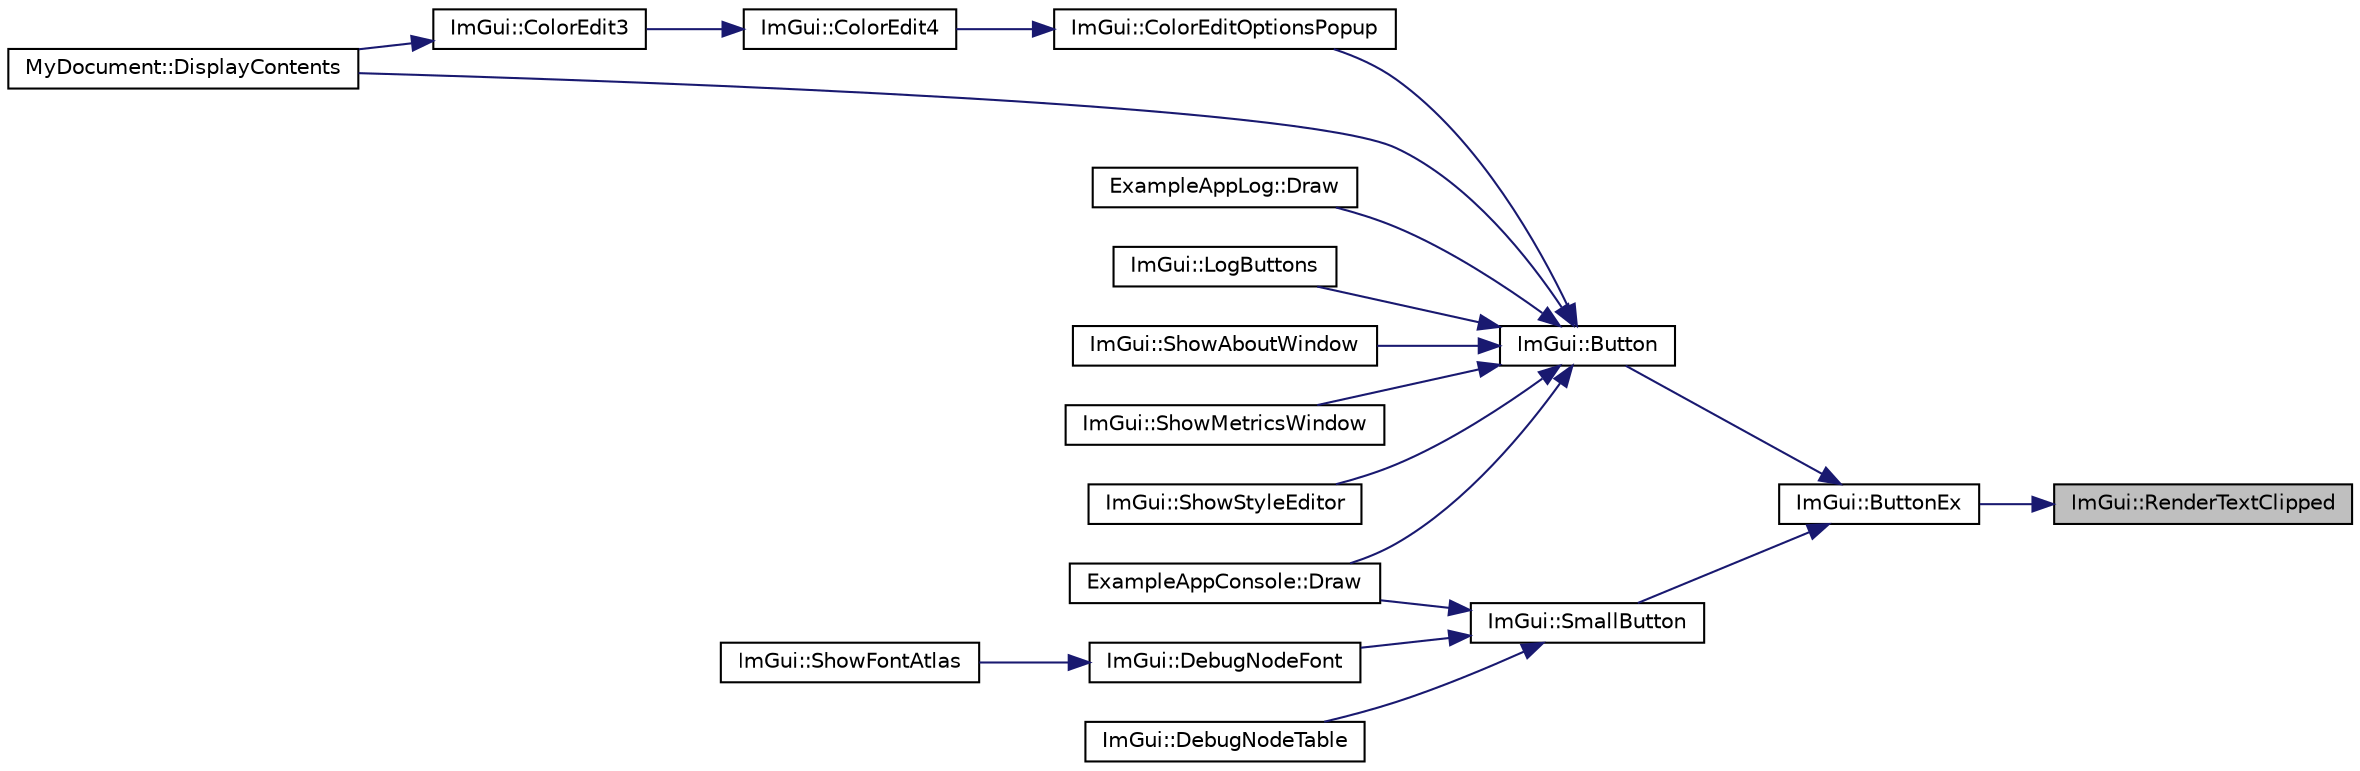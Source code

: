 digraph "ImGui::RenderTextClipped"
{
 // LATEX_PDF_SIZE
  edge [fontname="Helvetica",fontsize="10",labelfontname="Helvetica",labelfontsize="10"];
  node [fontname="Helvetica",fontsize="10",shape=record];
  rankdir="RL";
  Node1 [label="ImGui::RenderTextClipped",height=0.2,width=0.4,color="black", fillcolor="grey75", style="filled", fontcolor="black",tooltip=" "];
  Node1 -> Node2 [dir="back",color="midnightblue",fontsize="10",style="solid"];
  Node2 [label="ImGui::ButtonEx",height=0.2,width=0.4,color="black", fillcolor="white", style="filled",URL="$namespace_im_gui.html#ae479220c66b039874c6e4c9e9b22849f",tooltip=" "];
  Node2 -> Node3 [dir="back",color="midnightblue",fontsize="10",style="solid"];
  Node3 [label="ImGui::Button",height=0.2,width=0.4,color="black", fillcolor="white", style="filled",URL="$namespace_im_gui.html#a38094c568ce398db5a3abb9d3ac92030",tooltip=" "];
  Node3 -> Node4 [dir="back",color="midnightblue",fontsize="10",style="solid"];
  Node4 [label="ImGui::ColorEditOptionsPopup",height=0.2,width=0.4,color="black", fillcolor="white", style="filled",URL="$namespace_im_gui.html#a6bfb117816d669f8704e5d0c0c0795fe",tooltip=" "];
  Node4 -> Node5 [dir="back",color="midnightblue",fontsize="10",style="solid"];
  Node5 [label="ImGui::ColorEdit4",height=0.2,width=0.4,color="black", fillcolor="white", style="filled",URL="$namespace_im_gui.html#ac3f45e2aa0b1d591cc8a2cdf8b566a45",tooltip=" "];
  Node5 -> Node6 [dir="back",color="midnightblue",fontsize="10",style="solid"];
  Node6 [label="ImGui::ColorEdit3",height=0.2,width=0.4,color="black", fillcolor="white", style="filled",URL="$namespace_im_gui.html#a5afe76ba1c91f07363e40396e7df656e",tooltip=" "];
  Node6 -> Node7 [dir="back",color="midnightblue",fontsize="10",style="solid"];
  Node7 [label="MyDocument::DisplayContents",height=0.2,width=0.4,color="black", fillcolor="white", style="filled",URL="$struct_my_document.html#aa51e0b8e6c95b7109a507603599c05d9",tooltip=" "];
  Node3 -> Node7 [dir="back",color="midnightblue",fontsize="10",style="solid"];
  Node3 -> Node8 [dir="back",color="midnightblue",fontsize="10",style="solid"];
  Node8 [label="ExampleAppConsole::Draw",height=0.2,width=0.4,color="black", fillcolor="white", style="filled",URL="$struct_example_app_console.html#a0518a09c7e8648dd52c7c06df19ac17a",tooltip=" "];
  Node3 -> Node9 [dir="back",color="midnightblue",fontsize="10",style="solid"];
  Node9 [label="ExampleAppLog::Draw",height=0.2,width=0.4,color="black", fillcolor="white", style="filled",URL="$struct_example_app_log.html#a5ad3a4bdb89171b84aeaff96948a1f77",tooltip=" "];
  Node3 -> Node10 [dir="back",color="midnightblue",fontsize="10",style="solid"];
  Node10 [label="ImGui::LogButtons",height=0.2,width=0.4,color="black", fillcolor="white", style="filled",URL="$namespace_im_gui.html#a7bd295da4be19bab98262c76fcaeb4fb",tooltip=" "];
  Node3 -> Node11 [dir="back",color="midnightblue",fontsize="10",style="solid"];
  Node11 [label="ImGui::ShowAboutWindow",height=0.2,width=0.4,color="black", fillcolor="white", style="filled",URL="$namespace_im_gui.html#ac297462e33309d0540fa459bccdc9304",tooltip=" "];
  Node3 -> Node12 [dir="back",color="midnightblue",fontsize="10",style="solid"];
  Node12 [label="ImGui::ShowMetricsWindow",height=0.2,width=0.4,color="black", fillcolor="white", style="filled",URL="$namespace_im_gui.html#afe7a28c6eb52fff3cc27d5a698fea4ff",tooltip=" "];
  Node3 -> Node13 [dir="back",color="midnightblue",fontsize="10",style="solid"];
  Node13 [label="ImGui::ShowStyleEditor",height=0.2,width=0.4,color="black", fillcolor="white", style="filled",URL="$namespace_im_gui.html#ab2eb3dec78d054fe3feab1c091ec5de5",tooltip=" "];
  Node2 -> Node14 [dir="back",color="midnightblue",fontsize="10",style="solid"];
  Node14 [label="ImGui::SmallButton",height=0.2,width=0.4,color="black", fillcolor="white", style="filled",URL="$namespace_im_gui.html#a5b76ec69758aeb0a00a66f142f7a4fb2",tooltip=" "];
  Node14 -> Node15 [dir="back",color="midnightblue",fontsize="10",style="solid"];
  Node15 [label="ImGui::DebugNodeFont",height=0.2,width=0.4,color="black", fillcolor="white", style="filled",URL="$namespace_im_gui.html#ae0207d60728f7e6a47dbcd1d7d84e3cb",tooltip=" "];
  Node15 -> Node16 [dir="back",color="midnightblue",fontsize="10",style="solid"];
  Node16 [label="ImGui::ShowFontAtlas",height=0.2,width=0.4,color="black", fillcolor="white", style="filled",URL="$namespace_im_gui.html#acab51ec2b39577845309f24535381038",tooltip=" "];
  Node14 -> Node17 [dir="back",color="midnightblue",fontsize="10",style="solid"];
  Node17 [label="ImGui::DebugNodeTable",height=0.2,width=0.4,color="black", fillcolor="white", style="filled",URL="$namespace_im_gui.html#ae944ffc599add73d6f3220165475ffd8",tooltip=" "];
  Node14 -> Node8 [dir="back",color="midnightblue",fontsize="10",style="solid"];
}
